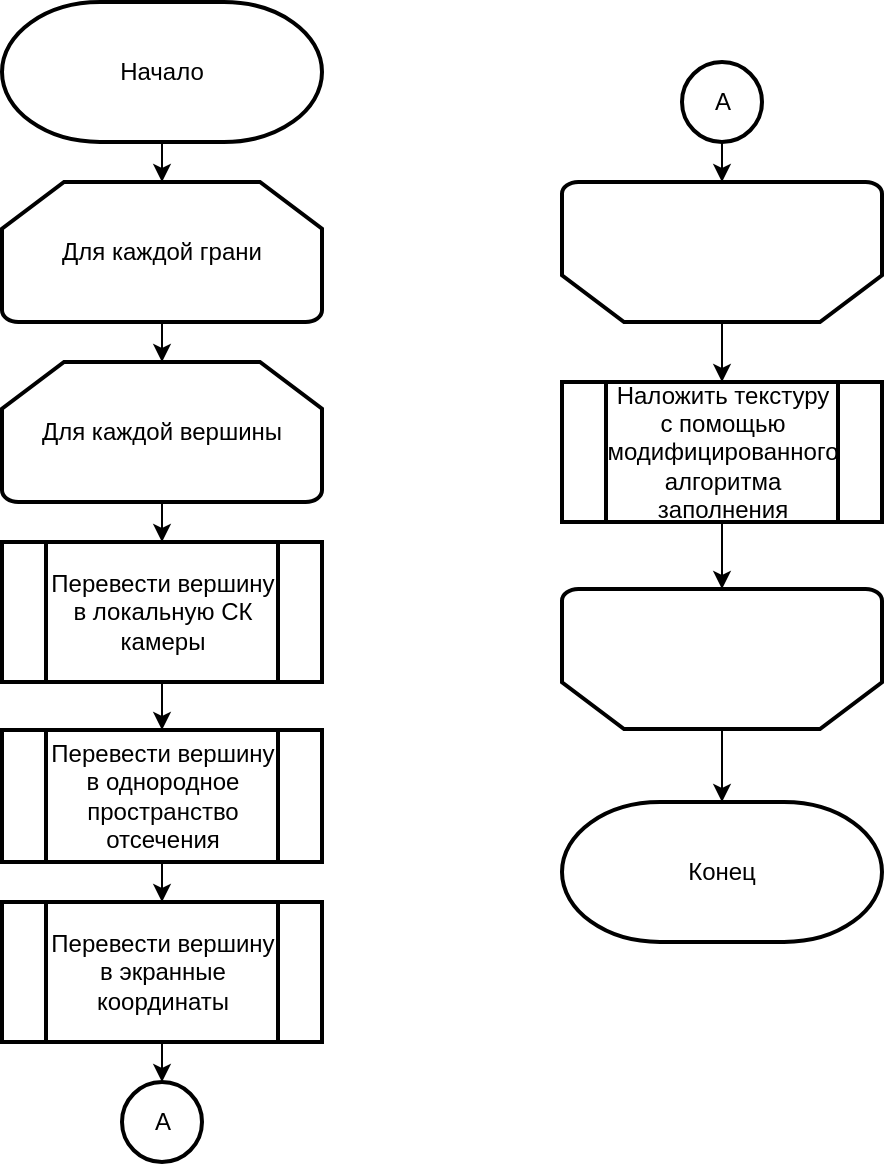 <mxfile version="16.4.0" type="device"><diagram id="5A_swKLDbb_HEwO0gDM_" name="Страница 1"><mxGraphModel dx="1102" dy="865" grid="1" gridSize="10" guides="1" tooltips="1" connect="1" arrows="1" fold="1" page="1" pageScale="1" pageWidth="1169" pageHeight="827" math="0" shadow="0"><root><mxCell id="0"/><mxCell id="1" parent="0"/><mxCell id="RWEo7Ajm23pkttEjq1r0-3" style="edgeStyle=orthogonalEdgeStyle;rounded=0;orthogonalLoop=1;jettySize=auto;html=1;exitX=0.5;exitY=1;exitDx=0;exitDy=0;exitPerimeter=0;entryX=0.5;entryY=0;entryDx=0;entryDy=0;entryPerimeter=0;" edge="1" parent="1" source="RWEo7Ajm23pkttEjq1r0-1" target="RWEo7Ajm23pkttEjq1r0-2"><mxGeometry relative="1" as="geometry"/></mxCell><mxCell id="RWEo7Ajm23pkttEjq1r0-1" value="Начало" style="strokeWidth=2;html=1;shape=mxgraph.flowchart.terminator;whiteSpace=wrap;" vertex="1" parent="1"><mxGeometry x="120" y="50" width="160" height="70" as="geometry"/></mxCell><mxCell id="RWEo7Ajm23pkttEjq1r0-5" style="edgeStyle=orthogonalEdgeStyle;rounded=0;orthogonalLoop=1;jettySize=auto;html=1;exitX=0.5;exitY=1;exitDx=0;exitDy=0;exitPerimeter=0;entryX=0.5;entryY=0;entryDx=0;entryDy=0;entryPerimeter=0;" edge="1" parent="1" source="RWEo7Ajm23pkttEjq1r0-2" target="RWEo7Ajm23pkttEjq1r0-4"><mxGeometry relative="1" as="geometry"/></mxCell><mxCell id="RWEo7Ajm23pkttEjq1r0-2" value="Для каждой грани" style="strokeWidth=2;html=1;shape=mxgraph.flowchart.loop_limit;whiteSpace=wrap;perimeter=rectanglePerimeter;" vertex="1" parent="1"><mxGeometry x="120" y="140" width="160" height="70" as="geometry"/></mxCell><mxCell id="RWEo7Ajm23pkttEjq1r0-7" style="edgeStyle=orthogonalEdgeStyle;rounded=0;orthogonalLoop=1;jettySize=auto;html=1;exitX=0.5;exitY=1;exitDx=0;exitDy=0;exitPerimeter=0;entryX=0.5;entryY=0;entryDx=0;entryDy=0;" edge="1" parent="1" source="RWEo7Ajm23pkttEjq1r0-4" target="RWEo7Ajm23pkttEjq1r0-6"><mxGeometry relative="1" as="geometry"/></mxCell><mxCell id="RWEo7Ajm23pkttEjq1r0-4" value="Для каждой вершины" style="strokeWidth=2;html=1;shape=mxgraph.flowchart.loop_limit;whiteSpace=wrap;" vertex="1" parent="1"><mxGeometry x="120" y="230" width="160" height="70" as="geometry"/></mxCell><mxCell id="RWEo7Ajm23pkttEjq1r0-9" style="edgeStyle=orthogonalEdgeStyle;rounded=0;orthogonalLoop=1;jettySize=auto;html=1;exitX=0.5;exitY=1;exitDx=0;exitDy=0;entryX=0.5;entryY=0;entryDx=0;entryDy=0;" edge="1" parent="1" source="RWEo7Ajm23pkttEjq1r0-6" target="RWEo7Ajm23pkttEjq1r0-8"><mxGeometry relative="1" as="geometry"/></mxCell><mxCell id="RWEo7Ajm23pkttEjq1r0-6" value="Перевести вершину в локальную СК камеры" style="verticalLabelPosition=middle;verticalAlign=middle;html=1;shape=process;whiteSpace=wrap;rounded=0;size=0.14;arcSize=6;strokeWidth=2;labelPosition=center;align=center;" vertex="1" parent="1"><mxGeometry x="120" y="320" width="160" height="70" as="geometry"/></mxCell><mxCell id="RWEo7Ajm23pkttEjq1r0-12" style="edgeStyle=orthogonalEdgeStyle;rounded=0;orthogonalLoop=1;jettySize=auto;html=1;exitX=0.5;exitY=1;exitDx=0;exitDy=0;entryX=0.5;entryY=0;entryDx=0;entryDy=0;" edge="1" parent="1" source="RWEo7Ajm23pkttEjq1r0-8" target="RWEo7Ajm23pkttEjq1r0-11"><mxGeometry relative="1" as="geometry"/></mxCell><mxCell id="RWEo7Ajm23pkttEjq1r0-8" value="Перевести вершину в однородное пространство отсечения" style="verticalLabelPosition=middle;verticalAlign=middle;html=1;shape=process;whiteSpace=wrap;rounded=0;size=0.14;arcSize=6;strokeWidth=2;labelPosition=center;align=center;" vertex="1" parent="1"><mxGeometry x="120" y="414" width="160" height="66" as="geometry"/></mxCell><mxCell id="RWEo7Ajm23pkttEjq1r0-15" style="edgeStyle=orthogonalEdgeStyle;rounded=0;orthogonalLoop=1;jettySize=auto;html=1;exitX=0.5;exitY=1;exitDx=0;exitDy=0;entryX=0.5;entryY=0;entryDx=0;entryDy=0;entryPerimeter=0;" edge="1" parent="1" source="RWEo7Ajm23pkttEjq1r0-11" target="RWEo7Ajm23pkttEjq1r0-14"><mxGeometry relative="1" as="geometry"/></mxCell><mxCell id="RWEo7Ajm23pkttEjq1r0-11" value="Перевести вершину в экранные координаты" style="verticalLabelPosition=middle;verticalAlign=middle;html=1;shape=process;whiteSpace=wrap;rounded=0;size=0.14;arcSize=6;strokeWidth=2;labelPosition=center;align=center;" vertex="1" parent="1"><mxGeometry x="120" y="500" width="160" height="70" as="geometry"/></mxCell><mxCell id="RWEo7Ajm23pkttEjq1r0-14" value="A" style="verticalLabelPosition=middle;verticalAlign=middle;html=1;shape=mxgraph.flowchart.on-page_reference;rounded=0;strokeWidth=2;labelPosition=center;align=center;" vertex="1" parent="1"><mxGeometry x="180" y="590" width="40" height="40" as="geometry"/></mxCell><mxCell id="RWEo7Ajm23pkttEjq1r0-18" style="edgeStyle=orthogonalEdgeStyle;rounded=0;orthogonalLoop=1;jettySize=auto;html=1;exitX=0.5;exitY=1;exitDx=0;exitDy=0;exitPerimeter=0;entryX=0.5;entryY=1;entryDx=0;entryDy=0;entryPerimeter=0;" edge="1" parent="1" source="RWEo7Ajm23pkttEjq1r0-16" target="RWEo7Ajm23pkttEjq1r0-17"><mxGeometry relative="1" as="geometry"/></mxCell><mxCell id="RWEo7Ajm23pkttEjq1r0-16" value="A" style="verticalLabelPosition=middle;verticalAlign=middle;html=1;shape=mxgraph.flowchart.on-page_reference;rounded=0;strokeWidth=2;labelPosition=center;align=center;" vertex="1" parent="1"><mxGeometry x="460" y="80" width="40" height="40" as="geometry"/></mxCell><mxCell id="RWEo7Ajm23pkttEjq1r0-20" style="edgeStyle=orthogonalEdgeStyle;rounded=0;orthogonalLoop=1;jettySize=auto;html=1;exitX=0.5;exitY=0;exitDx=0;exitDy=0;exitPerimeter=0;entryX=0.5;entryY=0;entryDx=0;entryDy=0;" edge="1" parent="1" source="RWEo7Ajm23pkttEjq1r0-17" target="RWEo7Ajm23pkttEjq1r0-19"><mxGeometry relative="1" as="geometry"/></mxCell><mxCell id="RWEo7Ajm23pkttEjq1r0-17" value="" style="strokeWidth=2;html=1;shape=mxgraph.flowchart.loop_limit;whiteSpace=wrap;flipV=1;" vertex="1" parent="1"><mxGeometry x="400" y="140" width="160" height="70" as="geometry"/></mxCell><mxCell id="RWEo7Ajm23pkttEjq1r0-22" style="edgeStyle=orthogonalEdgeStyle;rounded=0;orthogonalLoop=1;jettySize=auto;html=1;exitX=0.5;exitY=1;exitDx=0;exitDy=0;entryX=0.5;entryY=1;entryDx=0;entryDy=0;entryPerimeter=0;" edge="1" parent="1" source="RWEo7Ajm23pkttEjq1r0-19" target="RWEo7Ajm23pkttEjq1r0-21"><mxGeometry relative="1" as="geometry"/></mxCell><mxCell id="RWEo7Ajm23pkttEjq1r0-19" value="&lt;div&gt;&lt;span&gt;Наложить текстуру с помощью модифицированного алгоритма заполнения&lt;/span&gt;&lt;/div&gt;" style="verticalLabelPosition=middle;verticalAlign=middle;html=1;shape=process;whiteSpace=wrap;rounded=0;size=0.14;arcSize=6;strokeWidth=2;labelPosition=center;align=center;" vertex="1" parent="1"><mxGeometry x="400" y="240" width="160" height="70" as="geometry"/></mxCell><mxCell id="RWEo7Ajm23pkttEjq1r0-24" style="edgeStyle=orthogonalEdgeStyle;rounded=0;orthogonalLoop=1;jettySize=auto;html=1;exitX=0.5;exitY=0;exitDx=0;exitDy=0;exitPerimeter=0;entryX=0.5;entryY=0;entryDx=0;entryDy=0;entryPerimeter=0;" edge="1" parent="1" source="RWEo7Ajm23pkttEjq1r0-21" target="RWEo7Ajm23pkttEjq1r0-23"><mxGeometry relative="1" as="geometry"/></mxCell><mxCell id="RWEo7Ajm23pkttEjq1r0-21" value="" style="strokeWidth=2;html=1;shape=mxgraph.flowchart.loop_limit;whiteSpace=wrap;flipV=1;" vertex="1" parent="1"><mxGeometry x="400" y="343.5" width="160" height="70" as="geometry"/></mxCell><mxCell id="RWEo7Ajm23pkttEjq1r0-23" value="Конец" style="strokeWidth=2;html=1;shape=mxgraph.flowchart.terminator;whiteSpace=wrap;" vertex="1" parent="1"><mxGeometry x="400" y="450" width="160" height="70" as="geometry"/></mxCell></root></mxGraphModel></diagram></mxfile>
